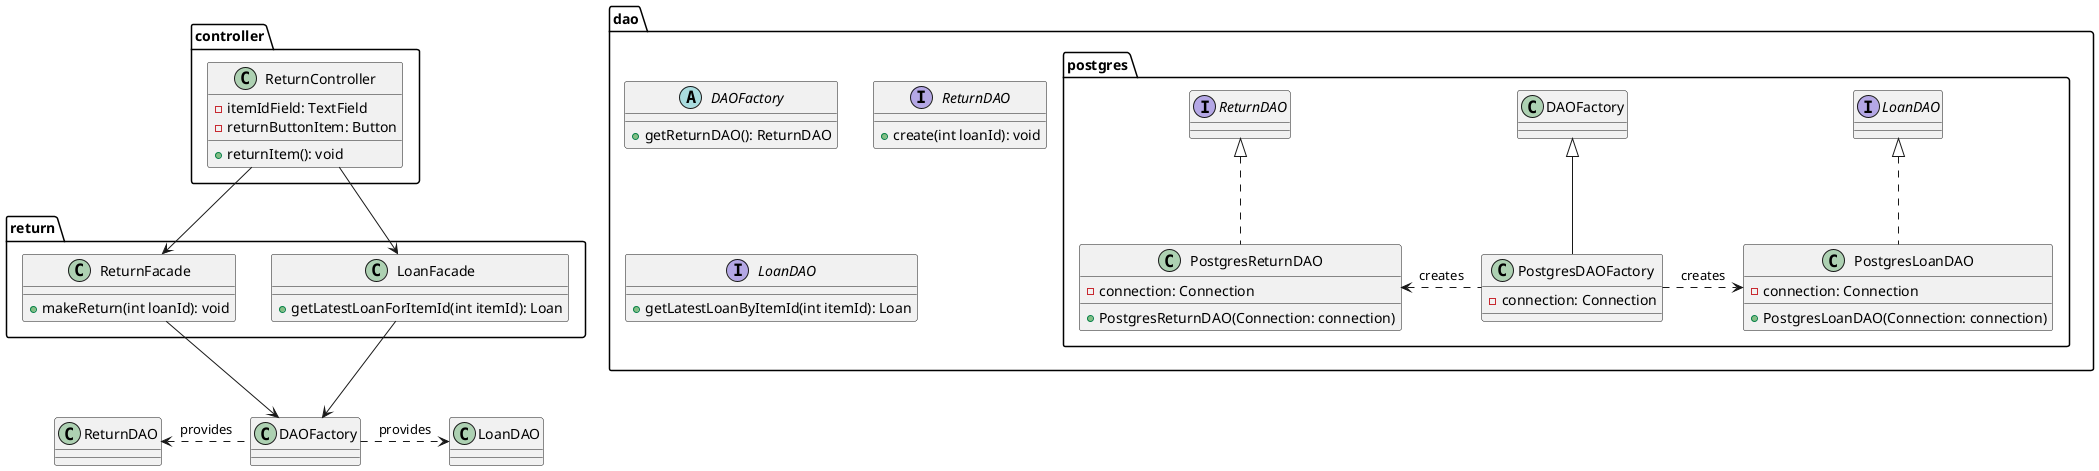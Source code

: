 @startuml

package controller {

  class ReturnController {
    -itemIdField: TextField
    -returnButtonItem: Button
    +returnItem(): void
  }

}

package return {

  class ReturnFacade {
    +makeReturn(int loanId): void
  }

  class LoanFacade {
    +getLatestLoanForItemId(int itemId): Loan
  }
}

package dao {

  abstract class DAOFactory {
    +getReturnDAO(): ReturnDAO
  }

  interface ReturnDAO {
    +create(int loanId): void
  }

  interface LoanDAO {
    +getLatestLoanByItemId(int itemId): Loan
  }

  package postgres {

    class PostgresReturnDAO implements ReturnDAO {
      -connection: Connection
      +PostgresReturnDAO(Connection: connection)
    }

    class PostgresDAOFactory extends DAOFactory {
      -connection: Connection
    }

    class PostgresLoanDAO implements LoanDAO {
      -connection: Connection
      +PostgresLoanDAO(Connection: connection)
    }

  }

}

PostgresDAOFactory .left> PostgresReturnDAO : "creates"
DAOFactory .left> ReturnDAO : "provides"
PostgresDAOFactory .right> PostgresLoanDAO : "creates"
DAOFactory .right> LoanDAO : "provides"

' Inter-packages relations

ReturnFacade -down-> DAOFactory
LoanFacade -down-> DAOFactory
ReturnController --> ReturnFacade
ReturnController --> LoanFacade

@enduml